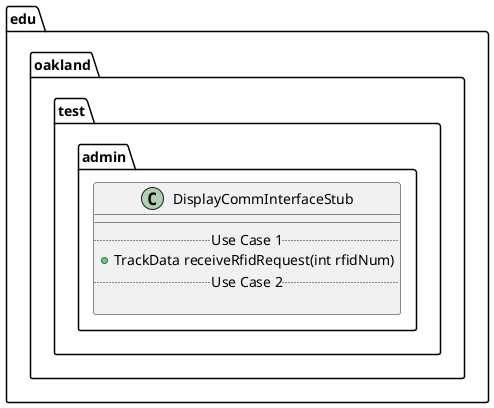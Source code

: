 @startuml DisplayCommInterfaceStub

package edu.oakland.test.admin {
    class DisplayCommInterfaceStub {
        __
        .. Use Case 1 ..
        + TrackData receiveRfidRequest(int rfidNum)
        .. Use Case 2 ..

    }
}

@enduml
